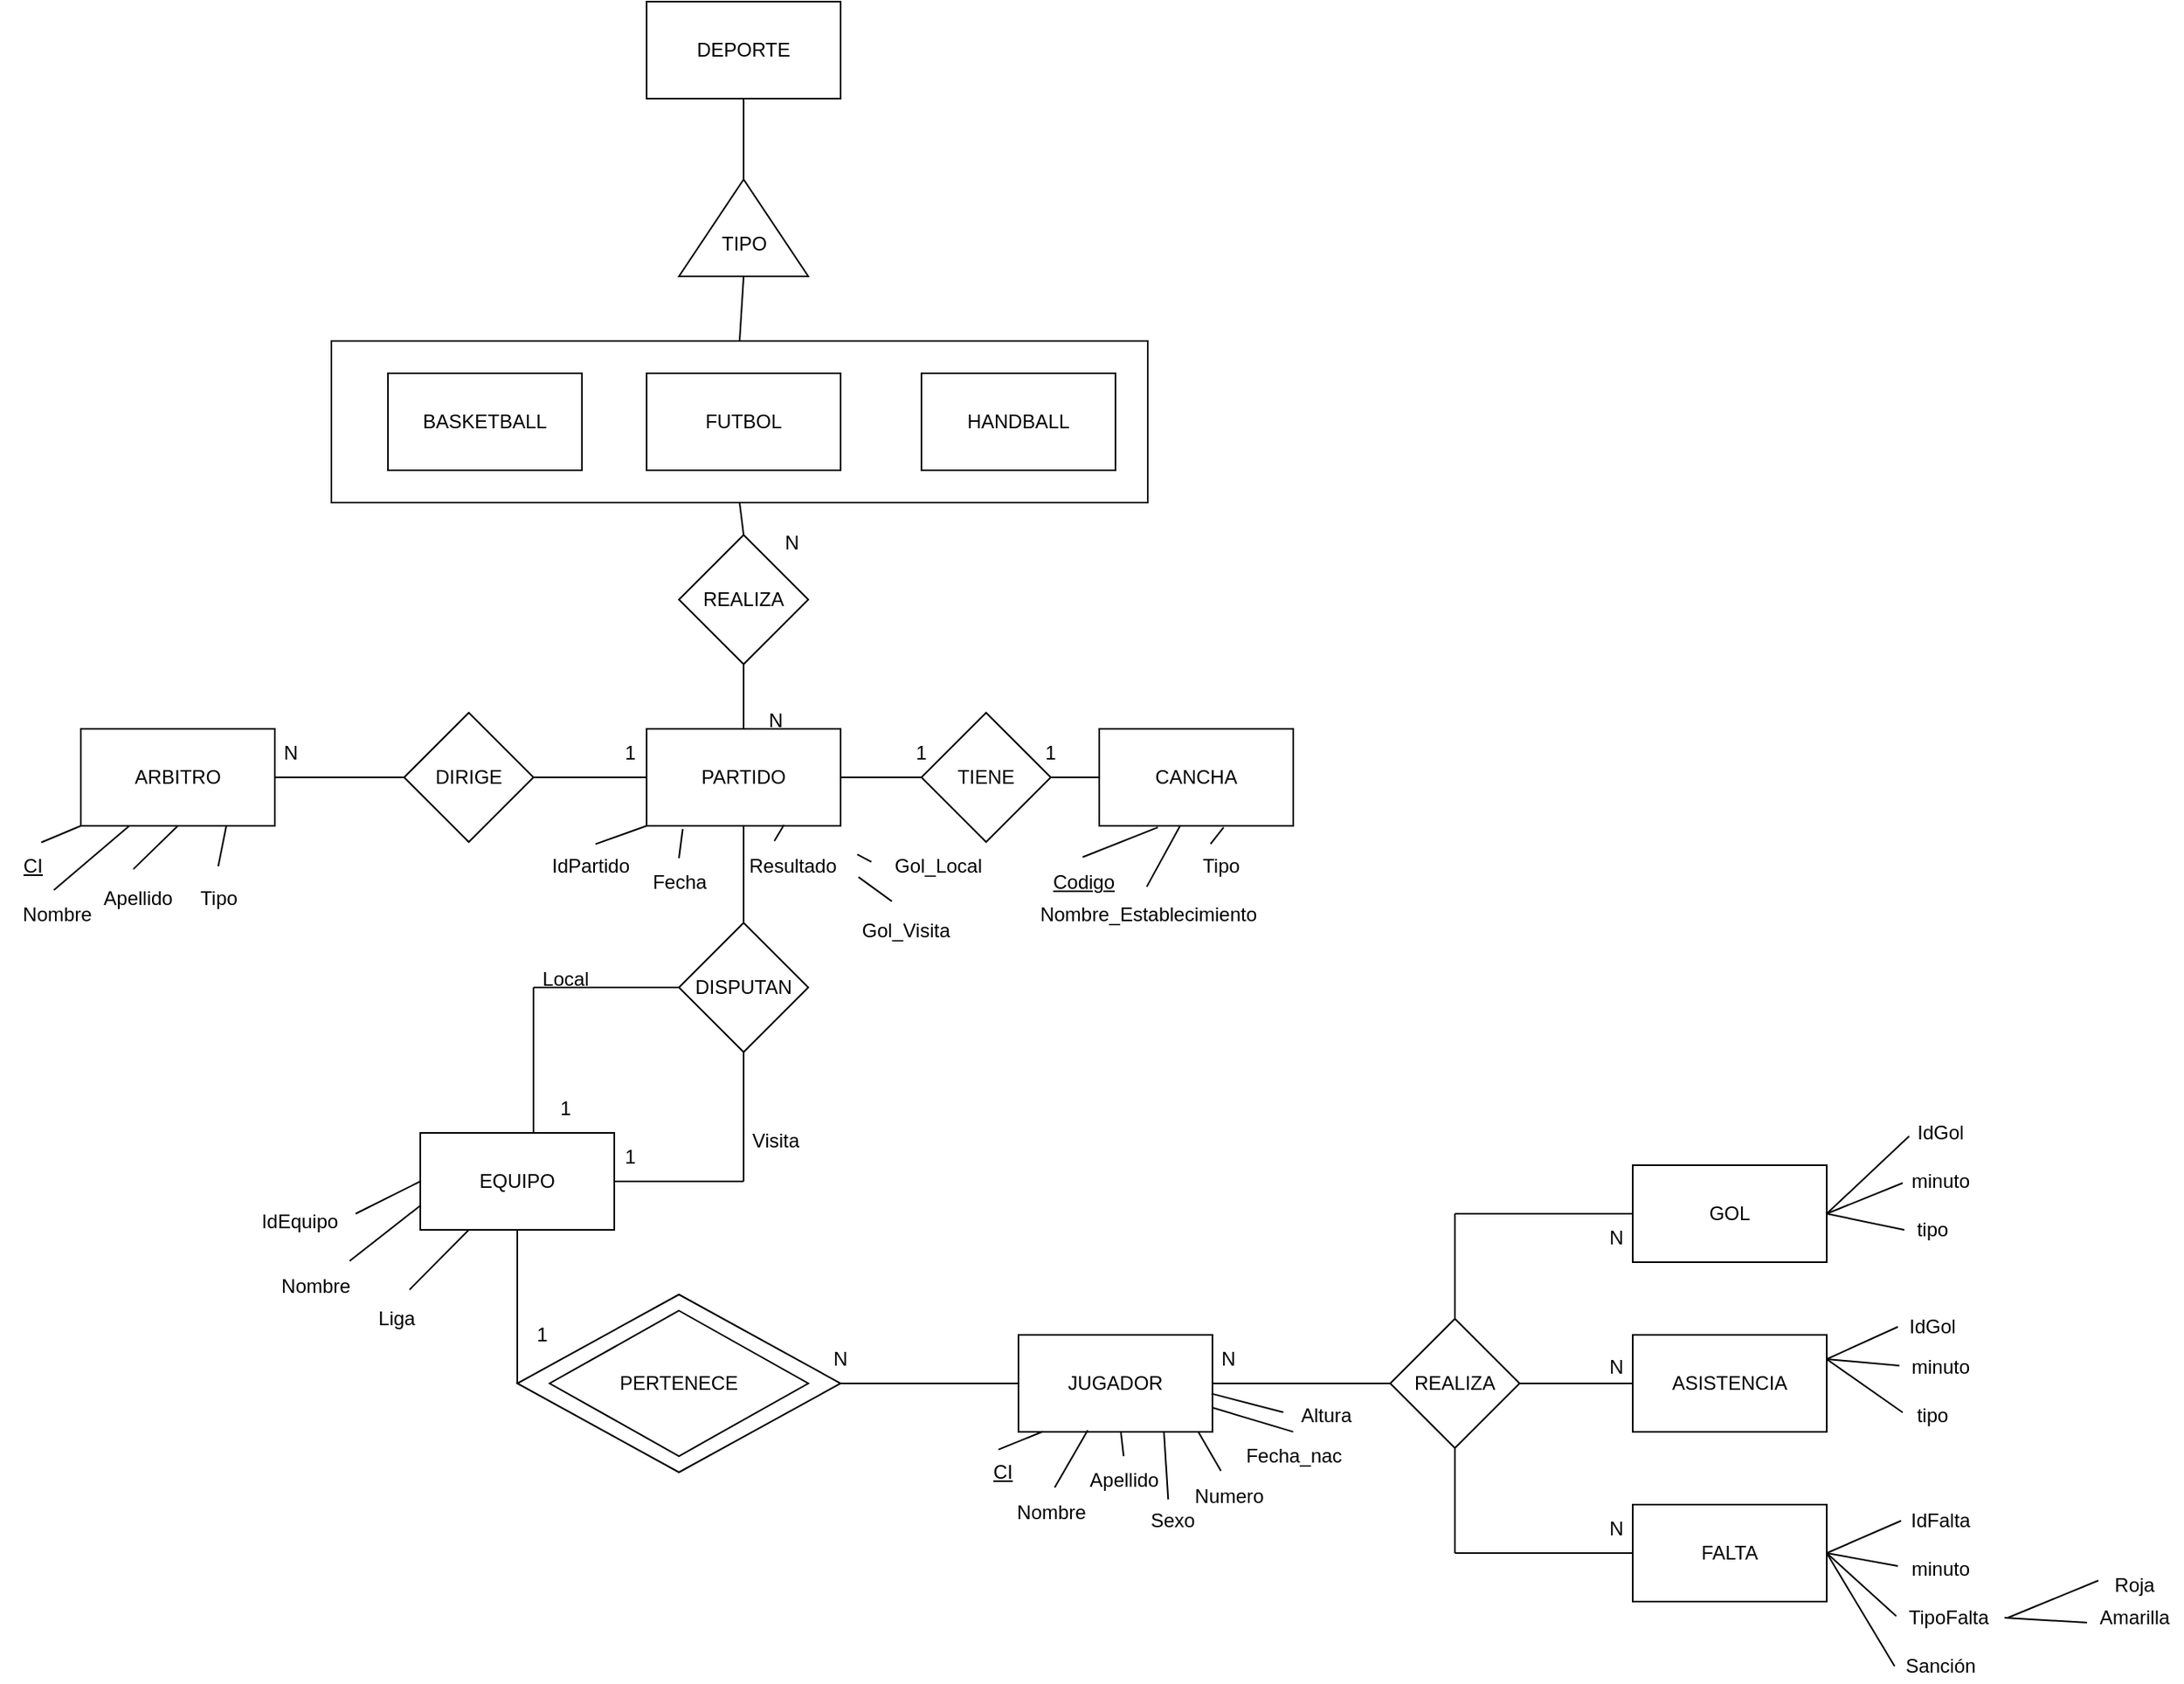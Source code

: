 <mxfile version="20.1.1" type="device"><diagram id="A1RkSPOKyasMA6p9nxz4" name="Page-1"><mxGraphModel dx="2021" dy="530" grid="1" gridSize="10" guides="1" tooltips="1" connect="1" arrows="1" fold="1" page="1" pageScale="1" pageWidth="1100" pageHeight="850" math="0" shadow="0"><root><mxCell id="0"/><mxCell id="1" parent="0"/><mxCell id="cpWOA-73R3699bA0-4ga-3" value="" style="rounded=0;whiteSpace=wrap;html=1;opacity=90;" vertex="1" parent="1"><mxGeometry x="-55" y="340" width="505" height="100" as="geometry"/></mxCell><mxCell id="RHY3BsmrFPu7GuGzUf5r-1" value="DEPORTE" style="rounded=0;whiteSpace=wrap;html=1;" parent="1" vertex="1"><mxGeometry x="140" y="130" width="120" height="60" as="geometry"/></mxCell><mxCell id="RHY3BsmrFPu7GuGzUf5r-4" value="" style="triangle;whiteSpace=wrap;html=1;rotation=-90;" parent="1" vertex="1"><mxGeometry x="170" y="230" width="60" height="80" as="geometry"/></mxCell><mxCell id="RHY3BsmrFPu7GuGzUf5r-5" value="TIPO" style="text;html=1;align=center;verticalAlign=middle;resizable=0;points=[];autosize=1;strokeColor=none;fillColor=none;" parent="1" vertex="1"><mxGeometry x="180" y="270" width="40" height="20" as="geometry"/></mxCell><mxCell id="RHY3BsmrFPu7GuGzUf5r-6" value="" style="endArrow=none;html=1;rounded=0;entryX=0.5;entryY=1;entryDx=0;entryDy=0;exitX=1;exitY=0.5;exitDx=0;exitDy=0;" parent="1" source="RHY3BsmrFPu7GuGzUf5r-4" target="RHY3BsmrFPu7GuGzUf5r-1" edge="1"><mxGeometry width="50" height="50" relative="1" as="geometry"><mxPoint x="180" y="270" as="sourcePoint"/><mxPoint x="230" y="220" as="targetPoint"/></mxGeometry></mxCell><mxCell id="RHY3BsmrFPu7GuGzUf5r-7" value="BASKETBALL" style="rounded=0;whiteSpace=wrap;html=1;" parent="1" vertex="1"><mxGeometry x="-20" y="360" width="120" height="60" as="geometry"/></mxCell><mxCell id="RHY3BsmrFPu7GuGzUf5r-8" value="FUTBOL" style="rounded=0;whiteSpace=wrap;html=1;" parent="1" vertex="1"><mxGeometry x="140" y="360" width="120" height="60" as="geometry"/></mxCell><mxCell id="RHY3BsmrFPu7GuGzUf5r-9" value="HANDBALL" style="rounded=0;whiteSpace=wrap;html=1;" parent="1" vertex="1"><mxGeometry x="310" y="360" width="120" height="60" as="geometry"/></mxCell><mxCell id="RHY3BsmrFPu7GuGzUf5r-15" value="PARTIDO" style="rounded=0;whiteSpace=wrap;html=1;" parent="1" vertex="1"><mxGeometry x="140" y="580" width="120" height="60" as="geometry"/></mxCell><mxCell id="RHY3BsmrFPu7GuGzUf5r-17" value="REALIZA" style="rhombus;whiteSpace=wrap;html=1;" parent="1" vertex="1"><mxGeometry x="160" y="460" width="80" height="80" as="geometry"/></mxCell><mxCell id="RHY3BsmrFPu7GuGzUf5r-19" value="" style="endArrow=none;html=1;rounded=0;exitX=0.5;exitY=0;exitDx=0;exitDy=0;" parent="1" source="RHY3BsmrFPu7GuGzUf5r-15" edge="1"><mxGeometry width="50" height="50" relative="1" as="geometry"><mxPoint x="210" y="470" as="sourcePoint"/><mxPoint x="200" y="540" as="targetPoint"/></mxGeometry></mxCell><mxCell id="RHY3BsmrFPu7GuGzUf5r-20" value="DISPUTAN" style="rhombus;whiteSpace=wrap;html=1;" parent="1" vertex="1"><mxGeometry x="160" y="700" width="80" height="80" as="geometry"/></mxCell><mxCell id="RHY3BsmrFPu7GuGzUf5r-21" value="" style="endArrow=none;html=1;rounded=0;entryX=0.5;entryY=1;entryDx=0;entryDy=0;" parent="1" source="RHY3BsmrFPu7GuGzUf5r-20" target="RHY3BsmrFPu7GuGzUf5r-15" edge="1"><mxGeometry width="50" height="50" relative="1" as="geometry"><mxPoint x="150" y="860" as="sourcePoint"/><mxPoint x="200" y="810" as="targetPoint"/></mxGeometry></mxCell><mxCell id="RHY3BsmrFPu7GuGzUf5r-22" value="EQUIPO" style="rounded=0;whiteSpace=wrap;html=1;" parent="1" vertex="1"><mxGeometry y="830" width="120" height="60" as="geometry"/></mxCell><mxCell id="RHY3BsmrFPu7GuGzUf5r-23" value="" style="endArrow=none;html=1;rounded=0;entryX=0.5;entryY=1;entryDx=0;entryDy=0;" parent="1" target="RHY3BsmrFPu7GuGzUf5r-20" edge="1"><mxGeometry width="50" height="50" relative="1" as="geometry"><mxPoint x="200" y="860" as="sourcePoint"/><mxPoint x="200" y="810" as="targetPoint"/></mxGeometry></mxCell><mxCell id="RHY3BsmrFPu7GuGzUf5r-24" value="" style="endArrow=none;html=1;rounded=0;exitX=1;exitY=0.5;exitDx=0;exitDy=0;" parent="1" source="RHY3BsmrFPu7GuGzUf5r-22" edge="1"><mxGeometry width="50" height="50" relative="1" as="geometry"><mxPoint x="150" y="860" as="sourcePoint"/><mxPoint x="200" y="860" as="targetPoint"/></mxGeometry></mxCell><mxCell id="RHY3BsmrFPu7GuGzUf5r-25" value="" style="endArrow=none;html=1;rounded=0;entryX=0;entryY=0.5;entryDx=0;entryDy=0;" parent="1" target="RHY3BsmrFPu7GuGzUf5r-20" edge="1"><mxGeometry width="50" height="50" relative="1" as="geometry"><mxPoint x="70" y="740" as="sourcePoint"/><mxPoint x="200" y="810" as="targetPoint"/></mxGeometry></mxCell><mxCell id="RHY3BsmrFPu7GuGzUf5r-26" value="" style="endArrow=none;html=1;rounded=0;" parent="1" edge="1"><mxGeometry width="50" height="50" relative="1" as="geometry"><mxPoint x="70" y="830" as="sourcePoint"/><mxPoint x="70" y="740" as="targetPoint"/></mxGeometry></mxCell><mxCell id="RHY3BsmrFPu7GuGzUf5r-28" value="PERTENECE" style="rhombus;whiteSpace=wrap;html=1;sketch=0;rounded=0;shadow=0;" parent="1" vertex="1"><mxGeometry x="60" y="930" width="200" height="110" as="geometry"/></mxCell><mxCell id="RHY3BsmrFPu7GuGzUf5r-29" value="PERTENECE" style="rhombus;whiteSpace=wrap;html=1;rounded=0;shadow=0;sketch=0;" parent="1" vertex="1"><mxGeometry x="80" y="940" width="160" height="90" as="geometry"/></mxCell><mxCell id="RHY3BsmrFPu7GuGzUf5r-30" value="JUGADOR" style="rounded=0;whiteSpace=wrap;html=1;shadow=0;sketch=0;" parent="1" vertex="1"><mxGeometry x="370" y="955" width="120" height="60" as="geometry"/></mxCell><mxCell id="RHY3BsmrFPu7GuGzUf5r-31" value="" style="endArrow=none;html=1;rounded=0;entryX=0;entryY=0.5;entryDx=0;entryDy=0;exitX=1;exitY=0.5;exitDx=0;exitDy=0;" parent="1" source="RHY3BsmrFPu7GuGzUf5r-28" target="RHY3BsmrFPu7GuGzUf5r-30" edge="1"><mxGeometry width="50" height="50" relative="1" as="geometry"><mxPoint x="260" y="860" as="sourcePoint"/><mxPoint x="310" y="810" as="targetPoint"/></mxGeometry></mxCell><mxCell id="RHY3BsmrFPu7GuGzUf5r-32" value="" style="endArrow=none;html=1;rounded=0;entryX=0;entryY=0.5;entryDx=0;entryDy=0;exitX=0.5;exitY=1;exitDx=0;exitDy=0;" parent="1" source="RHY3BsmrFPu7GuGzUf5r-22" target="RHY3BsmrFPu7GuGzUf5r-28" edge="1"><mxGeometry width="50" height="50" relative="1" as="geometry"><mxPoint x="90" y="860" as="sourcePoint"/><mxPoint x="140" y="810" as="targetPoint"/></mxGeometry></mxCell><mxCell id="RHY3BsmrFPu7GuGzUf5r-33" value="REALIZA" style="rhombus;whiteSpace=wrap;html=1;rounded=0;shadow=0;sketch=0;" parent="1" vertex="1"><mxGeometry x="600" y="945" width="80" height="80" as="geometry"/></mxCell><mxCell id="RHY3BsmrFPu7GuGzUf5r-34" value="" style="endArrow=none;html=1;rounded=0;entryX=1;entryY=0.5;entryDx=0;entryDy=0;exitX=0;exitY=0.5;exitDx=0;exitDy=0;" parent="1" source="RHY3BsmrFPu7GuGzUf5r-33" target="RHY3BsmrFPu7GuGzUf5r-30" edge="1"><mxGeometry width="50" height="50" relative="1" as="geometry"><mxPoint x="590" y="1030" as="sourcePoint"/><mxPoint x="640" y="980" as="targetPoint"/></mxGeometry></mxCell><mxCell id="RHY3BsmrFPu7GuGzUf5r-37" value="GOL" style="rounded=0;whiteSpace=wrap;html=1;shadow=0;sketch=0;" parent="1" vertex="1"><mxGeometry x="750" y="850" width="120" height="60" as="geometry"/></mxCell><mxCell id="RHY3BsmrFPu7GuGzUf5r-38" value="ASISTENCIA" style="rounded=0;whiteSpace=wrap;html=1;shadow=0;sketch=0;" parent="1" vertex="1"><mxGeometry x="750" y="955" width="120" height="60" as="geometry"/></mxCell><mxCell id="RHY3BsmrFPu7GuGzUf5r-39" value="FALTA" style="rounded=0;whiteSpace=wrap;html=1;shadow=0;sketch=0;" parent="1" vertex="1"><mxGeometry x="750" y="1060" width="120" height="60" as="geometry"/></mxCell><mxCell id="RHY3BsmrFPu7GuGzUf5r-41" value="" style="endArrow=none;html=1;rounded=0;entryX=0;entryY=0.5;entryDx=0;entryDy=0;" parent="1" target="RHY3BsmrFPu7GuGzUf5r-37" edge="1"><mxGeometry width="50" height="50" relative="1" as="geometry"><mxPoint x="640" y="880" as="sourcePoint"/><mxPoint x="670" y="960" as="targetPoint"/></mxGeometry></mxCell><mxCell id="RHY3BsmrFPu7GuGzUf5r-42" value="" style="endArrow=none;html=1;rounded=0;exitX=0.5;exitY=0;exitDx=0;exitDy=0;" parent="1" source="RHY3BsmrFPu7GuGzUf5r-33" edge="1"><mxGeometry width="50" height="50" relative="1" as="geometry"><mxPoint x="620" y="1010" as="sourcePoint"/><mxPoint x="640" y="880" as="targetPoint"/></mxGeometry></mxCell><mxCell id="RHY3BsmrFPu7GuGzUf5r-43" value="" style="endArrow=none;html=1;rounded=0;entryX=0;entryY=0.5;entryDx=0;entryDy=0;exitX=1;exitY=0.5;exitDx=0;exitDy=0;" parent="1" source="RHY3BsmrFPu7GuGzUf5r-33" target="RHY3BsmrFPu7GuGzUf5r-38" edge="1"><mxGeometry width="50" height="50" relative="1" as="geometry"><mxPoint x="620" y="1010" as="sourcePoint"/><mxPoint x="670" y="960" as="targetPoint"/></mxGeometry></mxCell><mxCell id="RHY3BsmrFPu7GuGzUf5r-44" value="" style="endArrow=none;html=1;rounded=0;entryX=0;entryY=0.5;entryDx=0;entryDy=0;" parent="1" target="RHY3BsmrFPu7GuGzUf5r-39" edge="1"><mxGeometry width="50" height="50" relative="1" as="geometry"><mxPoint x="640" y="1090" as="sourcePoint"/><mxPoint x="670" y="960" as="targetPoint"/></mxGeometry></mxCell><mxCell id="RHY3BsmrFPu7GuGzUf5r-45" value="" style="endArrow=none;html=1;rounded=0;entryX=0.5;entryY=1;entryDx=0;entryDy=0;" parent="1" target="RHY3BsmrFPu7GuGzUf5r-33" edge="1"><mxGeometry width="50" height="50" relative="1" as="geometry"><mxPoint x="640" y="1090" as="sourcePoint"/><mxPoint x="670" y="960" as="targetPoint"/></mxGeometry></mxCell><mxCell id="RHY3BsmrFPu7GuGzUf5r-46" value="IdGol" style="text;html=1;align=center;verticalAlign=middle;resizable=0;points=[];autosize=1;strokeColor=none;fillColor=none;" parent="1" vertex="1"><mxGeometry x="920" y="820" width="40" height="20" as="geometry"/></mxCell><mxCell id="RHY3BsmrFPu7GuGzUf5r-47" value="minuto" style="text;html=1;align=center;verticalAlign=middle;resizable=0;points=[];autosize=1;strokeColor=none;fillColor=none;" parent="1" vertex="1"><mxGeometry x="915" y="850" width="50" height="20" as="geometry"/></mxCell><mxCell id="RHY3BsmrFPu7GuGzUf5r-48" value="minuto" style="text;html=1;align=center;verticalAlign=middle;resizable=0;points=[];autosize=1;strokeColor=none;fillColor=none;" parent="1" vertex="1"><mxGeometry x="915" y="965" width="50" height="20" as="geometry"/></mxCell><mxCell id="RHY3BsmrFPu7GuGzUf5r-49" value="tipo" style="text;html=1;align=center;verticalAlign=middle;resizable=0;points=[];autosize=1;strokeColor=none;fillColor=none;" parent="1" vertex="1"><mxGeometry x="920" y="880" width="30" height="20" as="geometry"/></mxCell><mxCell id="RHY3BsmrFPu7GuGzUf5r-50" value="IdGol" style="text;html=1;align=center;verticalAlign=middle;resizable=0;points=[];autosize=1;strokeColor=none;fillColor=none;" parent="1" vertex="1"><mxGeometry x="915" y="940" width="40" height="20" as="geometry"/></mxCell><mxCell id="RHY3BsmrFPu7GuGzUf5r-51" value="tipo" style="text;html=1;align=center;verticalAlign=middle;resizable=0;points=[];autosize=1;strokeColor=none;fillColor=none;" parent="1" vertex="1"><mxGeometry x="920" y="995" width="30" height="20" as="geometry"/></mxCell><mxCell id="RHY3BsmrFPu7GuGzUf5r-52" value="IdFalta" style="text;html=1;align=center;verticalAlign=middle;resizable=0;points=[];autosize=1;strokeColor=none;fillColor=none;" parent="1" vertex="1"><mxGeometry x="915" y="1060" width="50" height="20" as="geometry"/></mxCell><mxCell id="RHY3BsmrFPu7GuGzUf5r-53" value="minuto" style="text;html=1;align=center;verticalAlign=middle;resizable=0;points=[];autosize=1;strokeColor=none;fillColor=none;" parent="1" vertex="1"><mxGeometry x="915" y="1090" width="50" height="20" as="geometry"/></mxCell><mxCell id="RHY3BsmrFPu7GuGzUf5r-56" value="" style="endArrow=none;html=1;rounded=0;entryX=0.025;entryY=0.6;entryDx=0;entryDy=0;entryPerimeter=0;exitX=1;exitY=0.5;exitDx=0;exitDy=0;" parent="1" source="RHY3BsmrFPu7GuGzUf5r-37" target="RHY3BsmrFPu7GuGzUf5r-46" edge="1"><mxGeometry width="50" height="50" relative="1" as="geometry"><mxPoint x="840" y="1060" as="sourcePoint"/><mxPoint x="890" y="1010" as="targetPoint"/></mxGeometry></mxCell><mxCell id="RHY3BsmrFPu7GuGzUf5r-57" value="" style="endArrow=none;html=1;rounded=0;entryX=0.04;entryY=0.55;entryDx=0;entryDy=0;entryPerimeter=0;" parent="1" target="RHY3BsmrFPu7GuGzUf5r-47" edge="1"><mxGeometry width="50" height="50" relative="1" as="geometry"><mxPoint x="870" y="880" as="sourcePoint"/><mxPoint x="890" y="1010" as="targetPoint"/></mxGeometry></mxCell><mxCell id="RHY3BsmrFPu7GuGzUf5r-58" value="" style="endArrow=none;html=1;rounded=0;entryX=-0.067;entryY=0.5;entryDx=0;entryDy=0;entryPerimeter=0;exitX=1;exitY=0.5;exitDx=0;exitDy=0;" parent="1" source="RHY3BsmrFPu7GuGzUf5r-37" target="RHY3BsmrFPu7GuGzUf5r-49" edge="1"><mxGeometry width="50" height="50" relative="1" as="geometry"><mxPoint x="840" y="1060" as="sourcePoint"/><mxPoint x="890" y="1010" as="targetPoint"/></mxGeometry></mxCell><mxCell id="RHY3BsmrFPu7GuGzUf5r-59" value="" style="endArrow=none;html=1;rounded=0;entryX=-0.025;entryY=0.5;entryDx=0;entryDy=0;entryPerimeter=0;exitX=1;exitY=0.25;exitDx=0;exitDy=0;" parent="1" source="RHY3BsmrFPu7GuGzUf5r-38" target="RHY3BsmrFPu7GuGzUf5r-50" edge="1"><mxGeometry width="50" height="50" relative="1" as="geometry"><mxPoint x="840" y="1060" as="sourcePoint"/><mxPoint x="890" y="1010" as="targetPoint"/></mxGeometry></mxCell><mxCell id="RHY3BsmrFPu7GuGzUf5r-60" value="" style="endArrow=none;html=1;rounded=0;entryX=0;entryY=0.45;entryDx=0;entryDy=0;entryPerimeter=0;" parent="1" target="RHY3BsmrFPu7GuGzUf5r-48" edge="1"><mxGeometry width="50" height="50" relative="1" as="geometry"><mxPoint x="870" y="970" as="sourcePoint"/><mxPoint x="890" y="1010" as="targetPoint"/></mxGeometry></mxCell><mxCell id="RHY3BsmrFPu7GuGzUf5r-61" value="" style="endArrow=none;html=1;rounded=0;entryX=-0.1;entryY=0.4;entryDx=0;entryDy=0;entryPerimeter=0;exitX=1;exitY=0.25;exitDx=0;exitDy=0;" parent="1" source="RHY3BsmrFPu7GuGzUf5r-38" target="RHY3BsmrFPu7GuGzUf5r-51" edge="1"><mxGeometry width="50" height="50" relative="1" as="geometry"><mxPoint x="870" y="980" as="sourcePoint"/><mxPoint x="890" y="1010" as="targetPoint"/></mxGeometry></mxCell><mxCell id="RHY3BsmrFPu7GuGzUf5r-62" value="" style="endArrow=none;html=1;rounded=0;entryX=0.02;entryY=0.5;entryDx=0;entryDy=0;entryPerimeter=0;exitX=1;exitY=0.5;exitDx=0;exitDy=0;" parent="1" source="RHY3BsmrFPu7GuGzUf5r-39" target="RHY3BsmrFPu7GuGzUf5r-52" edge="1"><mxGeometry width="50" height="50" relative="1" as="geometry"><mxPoint x="840" y="1060" as="sourcePoint"/><mxPoint x="890" y="1010" as="targetPoint"/></mxGeometry></mxCell><mxCell id="RHY3BsmrFPu7GuGzUf5r-63" value="" style="endArrow=none;html=1;rounded=0;entryX=-0.02;entryY=0.4;entryDx=0;entryDy=0;entryPerimeter=0;exitX=1;exitY=0.5;exitDx=0;exitDy=0;" parent="1" source="RHY3BsmrFPu7GuGzUf5r-39" target="RHY3BsmrFPu7GuGzUf5r-53" edge="1"><mxGeometry width="50" height="50" relative="1" as="geometry"><mxPoint x="840" y="1060" as="sourcePoint"/><mxPoint x="890" y="1010" as="targetPoint"/></mxGeometry></mxCell><mxCell id="RHY3BsmrFPu7GuGzUf5r-64" value="" style="endArrow=none;html=1;rounded=0;entryX=-0.04;entryY=0.45;entryDx=0;entryDy=0;entryPerimeter=0;exitX=1;exitY=0.5;exitDx=0;exitDy=0;" parent="1" source="RHY3BsmrFPu7GuGzUf5r-39" edge="1"><mxGeometry width="50" height="50" relative="1" as="geometry"><mxPoint x="840" y="1160" as="sourcePoint"/><mxPoint x="913" y="1129" as="targetPoint"/></mxGeometry></mxCell><mxCell id="RHY3BsmrFPu7GuGzUf5r-65" value="Sanción" style="text;html=1;align=center;verticalAlign=middle;resizable=0;points=[];autosize=1;strokeColor=none;fillColor=none;" parent="1" vertex="1"><mxGeometry x="910" y="1150" width="60" height="20" as="geometry"/></mxCell><mxCell id="RHY3BsmrFPu7GuGzUf5r-66" value="TipoFalta" style="text;html=1;align=center;verticalAlign=middle;resizable=0;points=[];autosize=1;strokeColor=none;fillColor=none;" parent="1" vertex="1"><mxGeometry x="910" y="1120" width="70" height="20" as="geometry"/></mxCell><mxCell id="RHY3BsmrFPu7GuGzUf5r-67" value="" style="endArrow=none;html=1;rounded=0;exitX=0.033;exitY=0.5;exitDx=0;exitDy=0;exitPerimeter=0;" parent="1" source="RHY3BsmrFPu7GuGzUf5r-65" edge="1"><mxGeometry width="50" height="50" relative="1" as="geometry"><mxPoint x="840" y="1160" as="sourcePoint"/><mxPoint x="870" y="1090" as="targetPoint"/></mxGeometry></mxCell><mxCell id="RHY3BsmrFPu7GuGzUf5r-68" value="Amarilla" style="text;html=1;align=center;verticalAlign=middle;resizable=0;points=[];autosize=1;strokeColor=none;fillColor=none;" parent="1" vertex="1"><mxGeometry x="1030" y="1120" width="60" height="20" as="geometry"/></mxCell><mxCell id="RHY3BsmrFPu7GuGzUf5r-69" value="Roja" style="text;html=1;align=center;verticalAlign=middle;resizable=0;points=[];autosize=1;strokeColor=none;fillColor=none;" parent="1" vertex="1"><mxGeometry x="1040" y="1100" width="40" height="20" as="geometry"/></mxCell><mxCell id="RHY3BsmrFPu7GuGzUf5r-70" value="" style="endArrow=none;html=1;rounded=0;entryX=-0.05;entryY=0.35;entryDx=0;entryDy=0;entryPerimeter=0;exitX=1.029;exitY=0.5;exitDx=0;exitDy=0;exitPerimeter=0;" parent="1" source="RHY3BsmrFPu7GuGzUf5r-66" target="RHY3BsmrFPu7GuGzUf5r-69" edge="1"><mxGeometry width="50" height="50" relative="1" as="geometry"><mxPoint x="900" y="960" as="sourcePoint"/><mxPoint x="950" y="910" as="targetPoint"/></mxGeometry></mxCell><mxCell id="RHY3BsmrFPu7GuGzUf5r-71" value="" style="endArrow=none;html=1;rounded=0;entryX=0.017;entryY=0.65;entryDx=0;entryDy=0;entryPerimeter=0;" parent="1" target="RHY3BsmrFPu7GuGzUf5r-68" edge="1"><mxGeometry width="50" height="50" relative="1" as="geometry"><mxPoint x="980" y="1130" as="sourcePoint"/><mxPoint x="950" y="910" as="targetPoint"/></mxGeometry></mxCell><mxCell id="RHY3BsmrFPu7GuGzUf5r-72" value="CANCHA" style="rounded=0;whiteSpace=wrap;html=1;shadow=0;sketch=0;" parent="1" vertex="1"><mxGeometry x="420" y="580" width="120" height="60" as="geometry"/></mxCell><mxCell id="RHY3BsmrFPu7GuGzUf5r-73" value="TIENE" style="rhombus;whiteSpace=wrap;html=1;rounded=0;shadow=0;sketch=0;" parent="1" vertex="1"><mxGeometry x="310" y="570" width="80" height="80" as="geometry"/></mxCell><mxCell id="RHY3BsmrFPu7GuGzUf5r-74" value="" style="endArrow=none;html=1;rounded=0;entryX=0;entryY=0.5;entryDx=0;entryDy=0;exitX=1;exitY=0.5;exitDx=0;exitDy=0;" parent="1" source="RHY3BsmrFPu7GuGzUf5r-15" target="RHY3BsmrFPu7GuGzUf5r-73" edge="1"><mxGeometry width="50" height="50" relative="1" as="geometry"><mxPoint x="220" y="580" as="sourcePoint"/><mxPoint x="270" y="530" as="targetPoint"/></mxGeometry></mxCell><mxCell id="RHY3BsmrFPu7GuGzUf5r-75" value="" style="endArrow=none;html=1;rounded=0;entryX=0;entryY=0.5;entryDx=0;entryDy=0;exitX=1;exitY=0.5;exitDx=0;exitDy=0;" parent="1" source="RHY3BsmrFPu7GuGzUf5r-73" target="RHY3BsmrFPu7GuGzUf5r-72" edge="1"><mxGeometry width="50" height="50" relative="1" as="geometry"><mxPoint x="220" y="580" as="sourcePoint"/><mxPoint x="270" y="530" as="targetPoint"/></mxGeometry></mxCell><mxCell id="RHY3BsmrFPu7GuGzUf5r-76" value="ARBITRO" style="rounded=0;whiteSpace=wrap;html=1;shadow=0;sketch=0;" parent="1" vertex="1"><mxGeometry x="-210" y="580" width="120" height="60" as="geometry"/></mxCell><mxCell id="RHY3BsmrFPu7GuGzUf5r-77" value="DIRIGE" style="rhombus;whiteSpace=wrap;html=1;rounded=0;shadow=0;sketch=0;" parent="1" vertex="1"><mxGeometry x="-10" y="570" width="80" height="80" as="geometry"/></mxCell><mxCell id="RHY3BsmrFPu7GuGzUf5r-78" value="" style="endArrow=none;html=1;rounded=0;entryX=1;entryY=0.5;entryDx=0;entryDy=0;exitX=0;exitY=0.5;exitDx=0;exitDy=0;" parent="1" source="RHY3BsmrFPu7GuGzUf5r-77" target="RHY3BsmrFPu7GuGzUf5r-76" edge="1"><mxGeometry width="50" height="50" relative="1" as="geometry"><mxPoint x="20" y="580" as="sourcePoint"/><mxPoint x="70" y="530" as="targetPoint"/></mxGeometry></mxCell><mxCell id="RHY3BsmrFPu7GuGzUf5r-79" value="" style="endArrow=none;html=1;rounded=0;entryX=0;entryY=0.5;entryDx=0;entryDy=0;exitX=1;exitY=0.5;exitDx=0;exitDy=0;" parent="1" source="RHY3BsmrFPu7GuGzUf5r-77" target="RHY3BsmrFPu7GuGzUf5r-15" edge="1"><mxGeometry width="50" height="50" relative="1" as="geometry"><mxPoint x="20" y="580" as="sourcePoint"/><mxPoint x="70" y="530" as="targetPoint"/></mxGeometry></mxCell><mxCell id="cpWOA-73R3699bA0-4ga-1" value="1" style="text;html=1;strokeColor=none;fillColor=none;align=center;verticalAlign=middle;whiteSpace=wrap;rounded=0;" vertex="1" parent="1"><mxGeometry x="100" y="580" width="60" height="30" as="geometry"/></mxCell><mxCell id="cpWOA-73R3699bA0-4ga-2" value="N" style="text;html=1;strokeColor=none;fillColor=none;align=center;verticalAlign=middle;whiteSpace=wrap;rounded=0;" vertex="1" parent="1"><mxGeometry x="-110" y="580" width="60" height="30" as="geometry"/></mxCell><mxCell id="cpWOA-73R3699bA0-4ga-5" value="" style="endArrow=none;html=1;rounded=0;entryX=0.5;entryY=1;entryDx=0;entryDy=0;exitX=0.5;exitY=0;exitDx=0;exitDy=0;" edge="1" parent="1" source="RHY3BsmrFPu7GuGzUf5r-17" target="cpWOA-73R3699bA0-4ga-3"><mxGeometry width="50" height="50" relative="1" as="geometry"><mxPoint x="140" y="500" as="sourcePoint"/><mxPoint x="190" y="450" as="targetPoint"/></mxGeometry></mxCell><mxCell id="cpWOA-73R3699bA0-4ga-7" value="" style="endArrow=none;html=1;rounded=0;entryX=0.5;entryY=0;entryDx=0;entryDy=0;exitX=0;exitY=0.5;exitDx=0;exitDy=0;" edge="1" parent="1" source="RHY3BsmrFPu7GuGzUf5r-4" target="cpWOA-73R3699bA0-4ga-3"><mxGeometry width="50" height="50" relative="1" as="geometry"><mxPoint x="140" y="260" as="sourcePoint"/><mxPoint x="190" y="210" as="targetPoint"/></mxGeometry></mxCell><mxCell id="cpWOA-73R3699bA0-4ga-9" value="1" style="text;html=1;strokeColor=none;fillColor=none;align=center;verticalAlign=middle;whiteSpace=wrap;rounded=0;" vertex="1" parent="1"><mxGeometry x="360" y="580" width="60" height="30" as="geometry"/></mxCell><mxCell id="cpWOA-73R3699bA0-4ga-10" value="1" style="text;html=1;strokeColor=none;fillColor=none;align=center;verticalAlign=middle;whiteSpace=wrap;rounded=0;" vertex="1" parent="1"><mxGeometry x="280" y="580" width="60" height="30" as="geometry"/></mxCell><mxCell id="cpWOA-73R3699bA0-4ga-11" value="N" style="text;html=1;strokeColor=none;fillColor=none;align=center;verticalAlign=middle;whiteSpace=wrap;rounded=0;" vertex="1" parent="1"><mxGeometry x="200" y="450" width="60" height="30" as="geometry"/></mxCell><mxCell id="cpWOA-73R3699bA0-4ga-12" value="N" style="text;html=1;strokeColor=none;fillColor=none;align=center;verticalAlign=middle;whiteSpace=wrap;rounded=0;" vertex="1" parent="1"><mxGeometry x="190" y="560" width="60" height="30" as="geometry"/></mxCell><mxCell id="cpWOA-73R3699bA0-4ga-14" value="Local" style="text;html=1;strokeColor=none;fillColor=none;align=center;verticalAlign=middle;whiteSpace=wrap;rounded=0;" vertex="1" parent="1"><mxGeometry x="60" y="720" width="60" height="30" as="geometry"/></mxCell><mxCell id="cpWOA-73R3699bA0-4ga-15" value="Visita" style="text;html=1;strokeColor=none;fillColor=none;align=center;verticalAlign=middle;whiteSpace=wrap;rounded=0;" vertex="1" parent="1"><mxGeometry x="190" y="820" width="60" height="30" as="geometry"/></mxCell><mxCell id="cpWOA-73R3699bA0-4ga-16" value="N" style="text;html=1;strokeColor=none;fillColor=none;align=center;verticalAlign=middle;whiteSpace=wrap;rounded=0;" vertex="1" parent="1"><mxGeometry x="230" y="955" width="60" height="30" as="geometry"/></mxCell><mxCell id="cpWOA-73R3699bA0-4ga-17" value="1" style="text;html=1;strokeColor=none;fillColor=none;align=center;verticalAlign=middle;whiteSpace=wrap;rounded=0;" vertex="1" parent="1"><mxGeometry x="100" y="830" width="60" height="30" as="geometry"/></mxCell><mxCell id="cpWOA-73R3699bA0-4ga-19" value="N" style="text;html=1;strokeColor=none;fillColor=none;align=center;verticalAlign=middle;whiteSpace=wrap;rounded=0;" vertex="1" parent="1"><mxGeometry x="710" y="880" width="60" height="30" as="geometry"/></mxCell><mxCell id="cpWOA-73R3699bA0-4ga-20" value="N" style="text;html=1;strokeColor=none;fillColor=none;align=center;verticalAlign=middle;whiteSpace=wrap;rounded=0;" vertex="1" parent="1"><mxGeometry x="470" y="955" width="60" height="30" as="geometry"/></mxCell><mxCell id="cpWOA-73R3699bA0-4ga-21" value="" style="endArrow=none;html=1;rounded=0;entryX=0;entryY=1;entryDx=0;entryDy=0;exitX=0.64;exitY=0.009;exitDx=0;exitDy=0;exitPerimeter=0;" edge="1" parent="1" source="cpWOA-73R3699bA0-4ga-22" target="RHY3BsmrFPu7GuGzUf5r-76"><mxGeometry width="50" height="50" relative="1" as="geometry"><mxPoint x="-220" y="660" as="sourcePoint"/><mxPoint x="100" y="580" as="targetPoint"/></mxGeometry></mxCell><mxCell id="cpWOA-73R3699bA0-4ga-22" value="&lt;u&gt;CI&lt;/u&gt;" style="text;html=1;align=center;verticalAlign=middle;resizable=0;points=[];autosize=1;strokeColor=none;fillColor=none;" vertex="1" parent="1"><mxGeometry x="-260" y="650" width="40" height="30" as="geometry"/></mxCell><mxCell id="cpWOA-73R3699bA0-4ga-23" value="" style="endArrow=none;html=1;rounded=0;entryX=0.25;entryY=1;entryDx=0;entryDy=0;exitX=0.476;exitY=-0.008;exitDx=0;exitDy=0;exitPerimeter=0;" edge="1" parent="1" source="cpWOA-73R3699bA0-4ga-25" target="RHY3BsmrFPu7GuGzUf5r-76"><mxGeometry width="50" height="50" relative="1" as="geometry"><mxPoint x="-220" y="690" as="sourcePoint"/><mxPoint x="100" y="580" as="targetPoint"/></mxGeometry></mxCell><mxCell id="cpWOA-73R3699bA0-4ga-25" value="Nombre" style="text;html=1;align=center;verticalAlign=middle;resizable=0;points=[];autosize=1;strokeColor=none;fillColor=none;" vertex="1" parent="1"><mxGeometry x="-260" y="680" width="70" height="30" as="geometry"/></mxCell><mxCell id="cpWOA-73R3699bA0-4ga-27" value="Apellido" style="text;html=1;align=center;verticalAlign=middle;resizable=0;points=[];autosize=1;strokeColor=none;fillColor=none;" vertex="1" parent="1"><mxGeometry x="-210" y="670" width="70" height="30" as="geometry"/></mxCell><mxCell id="cpWOA-73R3699bA0-4ga-28" value="" style="endArrow=none;html=1;rounded=0;entryX=0.5;entryY=1;entryDx=0;entryDy=0;exitX=0.464;exitY=-0.106;exitDx=0;exitDy=0;exitPerimeter=0;" edge="1" parent="1" source="cpWOA-73R3699bA0-4ga-27" target="RHY3BsmrFPu7GuGzUf5r-76"><mxGeometry width="50" height="50" relative="1" as="geometry"><mxPoint x="50" y="630" as="sourcePoint"/><mxPoint x="100" y="580" as="targetPoint"/></mxGeometry></mxCell><mxCell id="cpWOA-73R3699bA0-4ga-29" value="Tipo" style="text;html=1;align=center;verticalAlign=middle;resizable=0;points=[];autosize=1;strokeColor=none;fillColor=none;" vertex="1" parent="1"><mxGeometry x="-150" y="670" width="50" height="30" as="geometry"/></mxCell><mxCell id="cpWOA-73R3699bA0-4ga-30" value="" style="endArrow=none;html=1;rounded=0;entryX=0.75;entryY=1;entryDx=0;entryDy=0;exitX=0.5;exitY=-0.167;exitDx=0;exitDy=0;exitPerimeter=0;" edge="1" parent="1" source="cpWOA-73R3699bA0-4ga-29" target="RHY3BsmrFPu7GuGzUf5r-76"><mxGeometry width="50" height="50" relative="1" as="geometry"><mxPoint x="50" y="630" as="sourcePoint"/><mxPoint x="100" y="580" as="targetPoint"/></mxGeometry></mxCell><mxCell id="cpWOA-73R3699bA0-4ga-32" value="" style="endArrow=none;html=1;rounded=0;entryX=0.302;entryY=1.016;entryDx=0;entryDy=0;entryPerimeter=0;exitX=0.495;exitY=-0.02;exitDx=0;exitDy=0;exitPerimeter=0;" edge="1" parent="1" source="cpWOA-73R3699bA0-4ga-34" target="RHY3BsmrFPu7GuGzUf5r-72"><mxGeometry width="50" height="50" relative="1" as="geometry"><mxPoint x="456" y="660" as="sourcePoint"/><mxPoint x="600" y="680" as="targetPoint"/></mxGeometry></mxCell><mxCell id="cpWOA-73R3699bA0-4ga-34" value="&lt;u&gt;Codigo&lt;/u&gt;" style="text;html=1;align=center;verticalAlign=middle;resizable=0;points=[];autosize=1;strokeColor=none;fillColor=none;" vertex="1" parent="1"><mxGeometry x="380" y="660" width="60" height="30" as="geometry"/></mxCell><mxCell id="cpWOA-73R3699bA0-4ga-35" value="" style="endArrow=none;html=1;rounded=0;exitX=0.496;exitY=-0.077;exitDx=0;exitDy=0;exitPerimeter=0;" edge="1" parent="1" source="cpWOA-73R3699bA0-4ga-36"><mxGeometry width="50" height="50" relative="1" as="geometry"><mxPoint x="460" y="690" as="sourcePoint"/><mxPoint x="470" y="640" as="targetPoint"/></mxGeometry></mxCell><mxCell id="cpWOA-73R3699bA0-4ga-36" value="Nombre_Establecimiento" style="text;html=1;align=center;verticalAlign=middle;resizable=0;points=[];autosize=1;strokeColor=none;fillColor=none;" vertex="1" parent="1"><mxGeometry x="370" y="680" width="160" height="30" as="geometry"/></mxCell><mxCell id="cpWOA-73R3699bA0-4ga-37" value="" style="endArrow=none;html=1;rounded=0;entryX=0.641;entryY=1.016;entryDx=0;entryDy=0;entryPerimeter=0;exitX=0.377;exitY=0.038;exitDx=0;exitDy=0;exitPerimeter=0;" edge="1" parent="1" source="cpWOA-73R3699bA0-4ga-38" target="RHY3BsmrFPu7GuGzUf5r-72"><mxGeometry width="50" height="50" relative="1" as="geometry"><mxPoint x="610" y="690" as="sourcePoint"/><mxPoint x="600" y="680" as="targetPoint"/></mxGeometry></mxCell><mxCell id="cpWOA-73R3699bA0-4ga-38" value="Tipo" style="text;html=1;align=center;verticalAlign=middle;resizable=0;points=[];autosize=1;strokeColor=none;fillColor=none;" vertex="1" parent="1"><mxGeometry x="470" y="650" width="50" height="30" as="geometry"/></mxCell><mxCell id="cpWOA-73R3699bA0-4ga-39" value="" style="endArrow=none;html=1;rounded=0;entryX=0.127;entryY=0.996;entryDx=0;entryDy=0;entryPerimeter=0;exitX=0.441;exitY=0.032;exitDx=0;exitDy=0;exitPerimeter=0;" edge="1" parent="1" source="cpWOA-73R3699bA0-4ga-40" target="RHY3BsmrFPu7GuGzUf5r-30"><mxGeometry width="50" height="50" relative="1" as="geometry"><mxPoint x="370" y="1030" as="sourcePoint"/><mxPoint x="450" y="970" as="targetPoint"/></mxGeometry></mxCell><mxCell id="cpWOA-73R3699bA0-4ga-40" value="&lt;u&gt;CI&lt;/u&gt;" style="text;html=1;align=center;verticalAlign=middle;resizable=0;points=[];autosize=1;strokeColor=none;fillColor=none;" vertex="1" parent="1"><mxGeometry x="340" y="1025" width="40" height="30" as="geometry"/></mxCell><mxCell id="cpWOA-73R3699bA0-4ga-41" value="" style="endArrow=none;html=1;rounded=0;entryX=0.357;entryY=0.984;entryDx=0;entryDy=0;entryPerimeter=0;exitX=0.535;exitY=-0.02;exitDx=0;exitDy=0;exitPerimeter=0;" edge="1" parent="1" source="cpWOA-73R3699bA0-4ga-42" target="RHY3BsmrFPu7GuGzUf5r-30"><mxGeometry width="50" height="50" relative="1" as="geometry"><mxPoint x="400" y="1040" as="sourcePoint"/><mxPoint x="450" y="970" as="targetPoint"/></mxGeometry></mxCell><mxCell id="cpWOA-73R3699bA0-4ga-42" value="Nombre" style="text;html=1;align=center;verticalAlign=middle;resizable=0;points=[];autosize=1;strokeColor=none;fillColor=none;" vertex="1" parent="1"><mxGeometry x="355" y="1050" width="70" height="30" as="geometry"/></mxCell><mxCell id="cpWOA-73R3699bA0-4ga-43" value="" style="endArrow=none;html=1;rounded=0;exitX=0.501;exitY=0.003;exitDx=0;exitDy=0;exitPerimeter=0;" edge="1" parent="1" source="cpWOA-73R3699bA0-4ga-44" target="RHY3BsmrFPu7GuGzUf5r-30"><mxGeometry width="50" height="50" relative="1" as="geometry"><mxPoint x="440" y="1050" as="sourcePoint"/><mxPoint x="450" y="970" as="targetPoint"/></mxGeometry></mxCell><mxCell id="cpWOA-73R3699bA0-4ga-44" value="Apellido" style="text;html=1;align=center;verticalAlign=middle;resizable=0;points=[];autosize=1;strokeColor=none;fillColor=none;" vertex="1" parent="1"><mxGeometry x="400" y="1030" width="70" height="30" as="geometry"/></mxCell><mxCell id="cpWOA-73R3699bA0-4ga-45" value="" style="endArrow=none;html=1;rounded=0;entryX=0.75;entryY=1;entryDx=0;entryDy=0;exitX=0.453;exitY=0.061;exitDx=0;exitDy=0;exitPerimeter=0;" edge="1" parent="1" source="cpWOA-73R3699bA0-4ga-46" target="RHY3BsmrFPu7GuGzUf5r-30"><mxGeometry width="50" height="50" relative="1" as="geometry"><mxPoint x="470" y="1080" as="sourcePoint"/><mxPoint x="450" y="970" as="targetPoint"/></mxGeometry></mxCell><mxCell id="cpWOA-73R3699bA0-4ga-46" value="Sexo" style="text;html=1;align=center;verticalAlign=middle;resizable=0;points=[];autosize=1;strokeColor=none;fillColor=none;" vertex="1" parent="1"><mxGeometry x="440" y="1055" width="50" height="30" as="geometry"/></mxCell><mxCell id="cpWOA-73R3699bA0-4ga-47" value="" style="endArrow=none;html=1;rounded=0;entryX=0.926;entryY=0.996;entryDx=0;entryDy=0;entryPerimeter=0;exitX=0.432;exitY=-0.031;exitDx=0;exitDy=0;exitPerimeter=0;" edge="1" parent="1" source="cpWOA-73R3699bA0-4ga-48" target="RHY3BsmrFPu7GuGzUf5r-30"><mxGeometry width="50" height="50" relative="1" as="geometry"><mxPoint x="520" y="1110" as="sourcePoint"/><mxPoint x="450" y="970" as="targetPoint"/></mxGeometry></mxCell><mxCell id="cpWOA-73R3699bA0-4ga-48" value="Numero" style="text;html=1;align=center;verticalAlign=middle;resizable=0;points=[];autosize=1;strokeColor=none;fillColor=none;" vertex="1" parent="1"><mxGeometry x="465" y="1040" width="70" height="30" as="geometry"/></mxCell><mxCell id="cpWOA-73R3699bA0-4ga-49" value="" style="endArrow=none;html=1;rounded=0;entryX=1;entryY=0.75;entryDx=0;entryDy=0;exitX=0.499;exitY=-0.002;exitDx=0;exitDy=0;exitPerimeter=0;" edge="1" parent="1" source="cpWOA-73R3699bA0-4ga-50" target="RHY3BsmrFPu7GuGzUf5r-30"><mxGeometry width="50" height="50" relative="1" as="geometry"><mxPoint x="560" y="1090" as="sourcePoint"/><mxPoint x="450" y="970" as="targetPoint"/></mxGeometry></mxCell><mxCell id="cpWOA-73R3699bA0-4ga-50" value="Fecha_nac" style="text;html=1;align=center;verticalAlign=middle;resizable=0;points=[];autosize=1;strokeColor=none;fillColor=none;" vertex="1" parent="1"><mxGeometry x="500" y="1015" width="80" height="30" as="geometry"/></mxCell><mxCell id="cpWOA-73R3699bA0-4ga-51" value="" style="endArrow=none;html=1;rounded=0;entryX=0.995;entryY=0.605;entryDx=0;entryDy=0;entryPerimeter=0;exitX=-0.023;exitY=0.429;exitDx=0;exitDy=0;exitPerimeter=0;" edge="1" parent="1" source="cpWOA-73R3699bA0-4ga-52" target="RHY3BsmrFPu7GuGzUf5r-30"><mxGeometry width="50" height="50" relative="1" as="geometry"><mxPoint x="550" y="1000" as="sourcePoint"/><mxPoint x="450" y="970" as="targetPoint"/></mxGeometry></mxCell><mxCell id="cpWOA-73R3699bA0-4ga-52" value="Altura" style="text;html=1;align=center;verticalAlign=middle;resizable=0;points=[];autosize=1;strokeColor=none;fillColor=none;" vertex="1" parent="1"><mxGeometry x="535" y="990" width="50" height="30" as="geometry"/></mxCell><mxCell id="cpWOA-73R3699bA0-4ga-54" value="N" style="text;html=1;strokeColor=none;fillColor=none;align=center;verticalAlign=middle;whiteSpace=wrap;rounded=0;" vertex="1" parent="1"><mxGeometry x="710" y="960" width="60" height="30" as="geometry"/></mxCell><mxCell id="cpWOA-73R3699bA0-4ga-55" value="N" style="text;html=1;strokeColor=none;fillColor=none;align=center;verticalAlign=middle;whiteSpace=wrap;rounded=0;" vertex="1" parent="1"><mxGeometry x="710" y="1060" width="60" height="30" as="geometry"/></mxCell><mxCell id="cpWOA-73R3699bA0-4ga-56" value="" style="endArrow=none;html=1;rounded=0;entryX=0;entryY=0.5;entryDx=0;entryDy=0;" edge="1" parent="1" target="RHY3BsmrFPu7GuGzUf5r-22"><mxGeometry width="50" height="50" relative="1" as="geometry"><mxPoint x="-40" y="880" as="sourcePoint"/><mxPoint x="40" y="850" as="targetPoint"/></mxGeometry></mxCell><mxCell id="cpWOA-73R3699bA0-4ga-57" value="IdEquipo" style="text;html=1;align=center;verticalAlign=middle;resizable=0;points=[];autosize=1;strokeColor=none;fillColor=none;" vertex="1" parent="1"><mxGeometry x="-110" y="870" width="70" height="30" as="geometry"/></mxCell><mxCell id="cpWOA-73R3699bA0-4ga-58" value="Nombre" style="text;html=1;align=center;verticalAlign=middle;resizable=0;points=[];autosize=1;strokeColor=none;fillColor=none;" vertex="1" parent="1"><mxGeometry x="-100" y="910" width="70" height="30" as="geometry"/></mxCell><mxCell id="cpWOA-73R3699bA0-4ga-59" value="" style="endArrow=none;html=1;rounded=0;entryX=0;entryY=0.75;entryDx=0;entryDy=0;exitX=0.804;exitY=-0.025;exitDx=0;exitDy=0;exitPerimeter=0;" edge="1" parent="1" source="cpWOA-73R3699bA0-4ga-58" target="RHY3BsmrFPu7GuGzUf5r-22"><mxGeometry width="50" height="50" relative="1" as="geometry"><mxPoint x="-10" y="900" as="sourcePoint"/><mxPoint x="40" y="850" as="targetPoint"/></mxGeometry></mxCell><mxCell id="cpWOA-73R3699bA0-4ga-60" value="" style="endArrow=none;html=1;rounded=0;entryX=0.25;entryY=1;entryDx=0;entryDy=0;exitX=0.667;exitY=-0.1;exitDx=0;exitDy=0;exitPerimeter=0;" edge="1" parent="1" source="cpWOA-73R3699bA0-4ga-61" target="RHY3BsmrFPu7GuGzUf5r-22"><mxGeometry width="50" height="50" relative="1" as="geometry"><mxPoint y="940" as="sourcePoint"/><mxPoint x="40" y="850" as="targetPoint"/></mxGeometry></mxCell><mxCell id="cpWOA-73R3699bA0-4ga-61" value="Liga" style="text;html=1;align=center;verticalAlign=middle;resizable=0;points=[];autosize=1;strokeColor=none;fillColor=none;" vertex="1" parent="1"><mxGeometry x="-40" y="930" width="50" height="30" as="geometry"/></mxCell><mxCell id="cpWOA-73R3699bA0-4ga-63" value="1" style="text;html=1;strokeColor=none;fillColor=none;align=center;verticalAlign=middle;whiteSpace=wrap;rounded=0;" vertex="1" parent="1"><mxGeometry x="60" y="800" width="60" height="30" as="geometry"/></mxCell><mxCell id="cpWOA-73R3699bA0-4ga-64" value="1" style="text;html=1;align=center;verticalAlign=middle;resizable=0;points=[];autosize=1;strokeColor=none;fillColor=none;" vertex="1" parent="1"><mxGeometry x="60" y="940" width="30" height="30" as="geometry"/></mxCell><mxCell id="cpWOA-73R3699bA0-4ga-65" value="IdPartido" style="text;html=1;align=center;verticalAlign=middle;resizable=0;points=[];autosize=1;strokeColor=none;fillColor=none;" vertex="1" parent="1"><mxGeometry x="70" y="650" width="70" height="30" as="geometry"/></mxCell><mxCell id="cpWOA-73R3699bA0-4ga-66" value="Fecha" style="text;html=1;align=center;verticalAlign=middle;resizable=0;points=[];autosize=1;strokeColor=none;fillColor=none;" vertex="1" parent="1"><mxGeometry x="130" y="660" width="60" height="30" as="geometry"/></mxCell><mxCell id="cpWOA-73R3699bA0-4ga-67" value="Resultado" style="text;html=1;align=center;verticalAlign=middle;resizable=0;points=[];autosize=1;strokeColor=none;fillColor=none;" vertex="1" parent="1"><mxGeometry x="190" y="650" width="80" height="30" as="geometry"/></mxCell><mxCell id="cpWOA-73R3699bA0-4ga-68" value="" style="endArrow=none;html=1;rounded=0;entryX=1.004;entryY=0.256;entryDx=0;entryDy=0;entryPerimeter=0;exitX=-0.012;exitY=0.411;exitDx=0;exitDy=0;exitPerimeter=0;" edge="1" parent="1" source="cpWOA-73R3699bA0-4ga-70" target="cpWOA-73R3699bA0-4ga-67"><mxGeometry width="50" height="50" relative="1" as="geometry"><mxPoint x="410" y="770" as="sourcePoint"/><mxPoint x="290" y="670" as="targetPoint"/></mxGeometry></mxCell><mxCell id="cpWOA-73R3699bA0-4ga-69" value="" style="endArrow=none;html=1;rounded=0;entryX=1.013;entryY=0.722;entryDx=0;entryDy=0;entryPerimeter=0;exitX=0.396;exitY=-0.111;exitDx=0;exitDy=0;exitPerimeter=0;" edge="1" parent="1" source="cpWOA-73R3699bA0-4ga-71" target="cpWOA-73R3699bA0-4ga-67"><mxGeometry width="50" height="50" relative="1" as="geometry"><mxPoint x="410" y="800" as="sourcePoint"/><mxPoint x="290" y="670" as="targetPoint"/></mxGeometry></mxCell><mxCell id="cpWOA-73R3699bA0-4ga-70" value="Gol_Local" style="text;html=1;align=center;verticalAlign=middle;resizable=0;points=[];autosize=1;strokeColor=none;fillColor=none;" vertex="1" parent="1"><mxGeometry x="280" y="650" width="80" height="30" as="geometry"/></mxCell><mxCell id="cpWOA-73R3699bA0-4ga-71" value="Gol_Visita" style="text;html=1;align=center;verticalAlign=middle;resizable=0;points=[];autosize=1;strokeColor=none;fillColor=none;" vertex="1" parent="1"><mxGeometry x="260" y="690" width="80" height="30" as="geometry"/></mxCell><mxCell id="cpWOA-73R3699bA0-4ga-72" value="" style="endArrow=none;html=1;rounded=0;entryX=0;entryY=1;entryDx=0;entryDy=0;exitX=0.548;exitY=0.044;exitDx=0;exitDy=0;exitPerimeter=0;" edge="1" parent="1" source="cpWOA-73R3699bA0-4ga-65" target="RHY3BsmrFPu7GuGzUf5r-15"><mxGeometry width="50" height="50" relative="1" as="geometry"><mxPoint x="240" y="720" as="sourcePoint"/><mxPoint x="290" y="670" as="targetPoint"/></mxGeometry></mxCell><mxCell id="cpWOA-73R3699bA0-4ga-73" value="" style="endArrow=none;html=1;rounded=0;entryX=0.186;entryY=1.033;entryDx=0;entryDy=0;exitX=0.5;exitY=0;exitDx=0;exitDy=0;exitPerimeter=0;entryPerimeter=0;" edge="1" parent="1" source="cpWOA-73R3699bA0-4ga-66" target="RHY3BsmrFPu7GuGzUf5r-15"><mxGeometry width="50" height="50" relative="1" as="geometry"><mxPoint x="240" y="660" as="sourcePoint"/><mxPoint x="290" y="670" as="targetPoint"/></mxGeometry></mxCell><mxCell id="cpWOA-73R3699bA0-4ga-74" value="" style="endArrow=none;html=1;rounded=0;entryX=0.708;entryY=0.989;entryDx=0;entryDy=0;entryPerimeter=0;exitX=0.363;exitY=-0.022;exitDx=0;exitDy=0;exitPerimeter=0;" edge="1" parent="1" source="cpWOA-73R3699bA0-4ga-67" target="RHY3BsmrFPu7GuGzUf5r-15"><mxGeometry width="50" height="50" relative="1" as="geometry"><mxPoint x="240" y="720" as="sourcePoint"/><mxPoint x="290" y="670" as="targetPoint"/></mxGeometry></mxCell></root></mxGraphModel></diagram></mxfile>